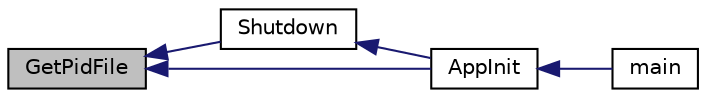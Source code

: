 digraph "GetPidFile"
{
  edge [fontname="Helvetica",fontsize="10",labelfontname="Helvetica",labelfontsize="10"];
  node [fontname="Helvetica",fontsize="10",shape=record];
  rankdir="LR";
  Node441 [label="GetPidFile",height=0.2,width=0.4,color="black", fillcolor="grey75", style="filled", fontcolor="black"];
  Node441 -> Node442 [dir="back",color="midnightblue",fontsize="10",style="solid",fontname="Helvetica"];
  Node442 [label="Shutdown",height=0.2,width=0.4,color="black", fillcolor="white", style="filled",URL="$d8/dc0/init_8h.html#ac5f038c2b480cf9ef5e19e3eba8dbaf9"];
  Node442 -> Node443 [dir="back",color="midnightblue",fontsize="10",style="solid",fontname="Helvetica"];
  Node443 [label="AppInit",height=0.2,width=0.4,color="black", fillcolor="white", style="filled",URL="$d4/d35/iond_8cpp.html#ac59316b767e6984e1285f0531275286b"];
  Node443 -> Node444 [dir="back",color="midnightblue",fontsize="10",style="solid",fontname="Helvetica"];
  Node444 [label="main",height=0.2,width=0.4,color="black", fillcolor="white", style="filled",URL="$d4/d35/iond_8cpp.html#a0ddf1224851353fc92bfbff6f499fa97"];
  Node441 -> Node443 [dir="back",color="midnightblue",fontsize="10",style="solid",fontname="Helvetica"];
}
